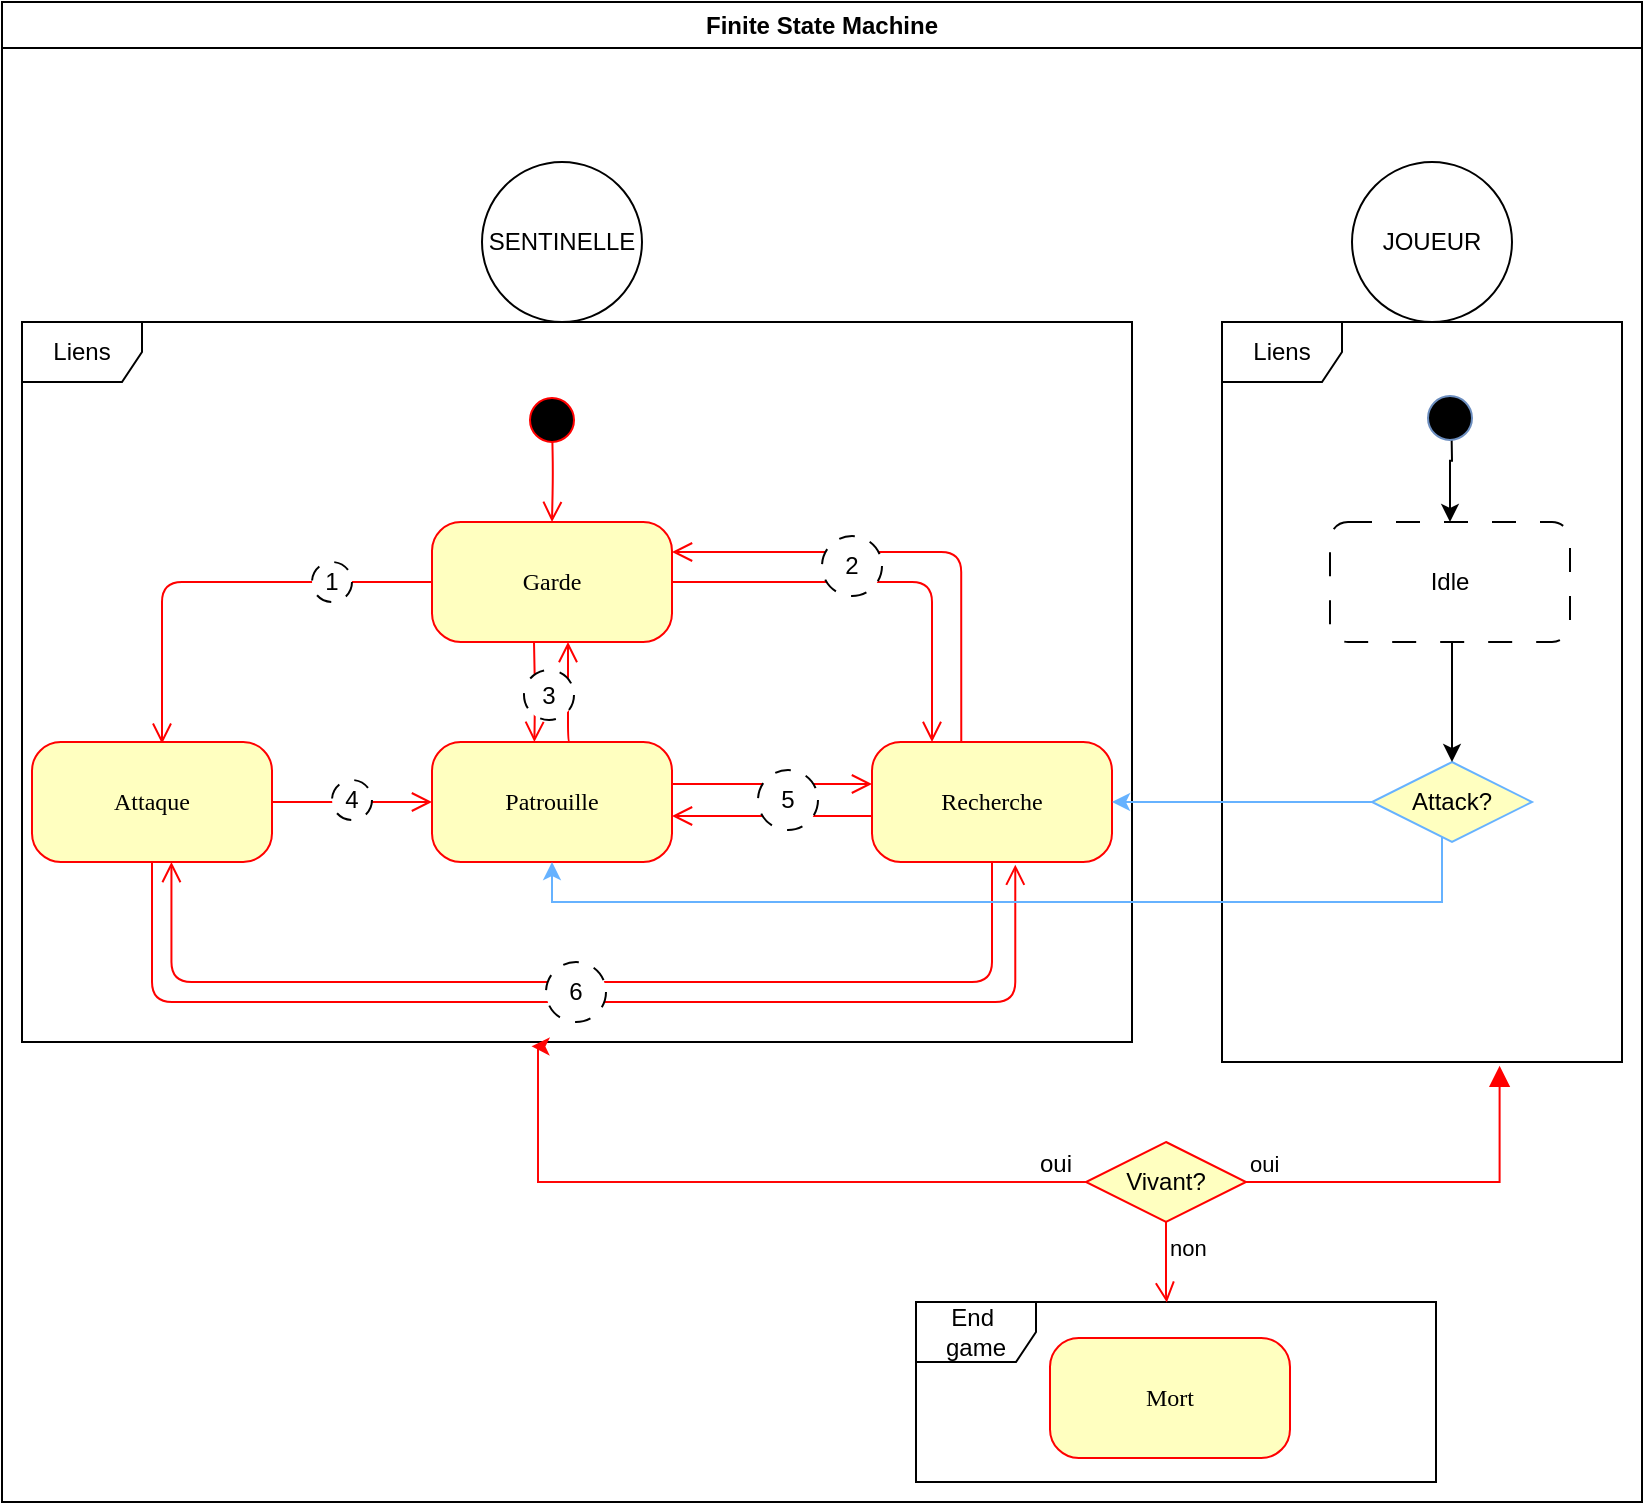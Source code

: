 <mxfile version="24.8.2">
  <diagram name="Page-1" id="58cdce13-f638-feb5-8d6f-7d28b1aa9fa0">
    <mxGraphModel dx="842" dy="430" grid="1" gridSize="10" guides="1" tooltips="1" connect="1" arrows="1" fold="1" page="1" pageScale="1" pageWidth="1100" pageHeight="850" background="none" math="0" shadow="0">
      <root>
        <mxCell id="0" />
        <mxCell id="1" parent="0" />
        <mxCell id="e7Ygxp9shniGAsrGgu4h-7" style="edgeStyle=elbowEdgeStyle;html=1;labelBackgroundColor=none;endArrow=open;endSize=8;strokeColor=#ff0000;fontFamily=Verdana;fontSize=12;align=left;entryX=0.597;entryY=1.022;movable=1;resizable=1;rotatable=1;deletable=1;editable=1;locked=0;connectable=1;exitX=0.5;exitY=1;exitDx=0;exitDy=0;entryDx=0;entryDy=0;entryPerimeter=0;" edge="1" parent="1" source="382b91b5511bd0f7-5" target="382b91b5511bd0f7-9">
          <mxGeometry relative="1" as="geometry">
            <mxPoint x="665" y="460" as="sourcePoint" />
            <mxPoint x="275" y="460" as="targetPoint" />
            <Array as="points">
              <mxPoint x="425" y="520" />
            </Array>
          </mxGeometry>
        </mxCell>
        <mxCell id="3cde6dad864a17aa-6" style="edgeStyle=elbowEdgeStyle;html=1;labelBackgroundColor=none;endArrow=open;endSize=8;strokeColor=#ff0000;fontFamily=Verdana;fontSize=12;align=left;entryX=0.581;entryY=1;movable=1;resizable=1;rotatable=1;deletable=1;editable=1;locked=0;connectable=1;exitX=0.5;exitY=1;exitDx=0;exitDy=0;entryDx=0;entryDy=0;entryPerimeter=0;" parent="1" source="382b91b5511bd0f7-9" target="382b91b5511bd0f7-5" edge="1">
          <mxGeometry relative="1" as="geometry">
            <mxPoint x="264.692" y="575" as="sourcePoint" />
            <mxPoint x="275" y="460" as="targetPoint" />
            <Array as="points">
              <mxPoint x="415" y="510" />
            </Array>
          </mxGeometry>
        </mxCell>
        <mxCell id="e7Ygxp9shniGAsrGgu4h-2" style="edgeStyle=orthogonalEdgeStyle;html=1;entryX=0.335;entryY=0;labelBackgroundColor=none;endArrow=open;endSize=8;strokeColor=#ff0000;fontFamily=Verdana;fontSize=12;align=left;movable=1;resizable=1;rotatable=1;deletable=1;editable=1;locked=0;connectable=1;entryDx=0;entryDy=0;entryPerimeter=0;" edge="1" parent="1">
          <mxGeometry relative="1" as="geometry">
            <mxPoint x="426" y="340" as="sourcePoint" />
            <mxPoint x="426.2" y="390.0" as="targetPoint" />
          </mxGeometry>
        </mxCell>
        <mxCell id="e7Ygxp9shniGAsrGgu4h-4" style="edgeStyle=orthogonalEdgeStyle;html=1;labelBackgroundColor=none;endArrow=open;endSize=8;strokeColor=#ff0000;fontFamily=Verdana;fontSize=12;align=left;movable=1;resizable=1;rotatable=1;deletable=1;editable=1;locked=0;connectable=1;" edge="1" parent="1">
          <mxGeometry relative="1" as="geometry">
            <mxPoint x="444" y="390" as="sourcePoint" />
            <mxPoint x="443" y="340" as="targetPoint" />
            <Array as="points">
              <mxPoint x="443" y="390" />
            </Array>
          </mxGeometry>
        </mxCell>
        <mxCell id="3cde6dad864a17aa-3" style="edgeStyle=orthogonalEdgeStyle;html=1;exitX=1;exitY=0.5;entryX=0.25;entryY=0;labelBackgroundColor=none;endArrow=open;endSize=8;strokeColor=#ff0000;fontFamily=Verdana;fontSize=12;align=left;movable=1;resizable=1;rotatable=1;deletable=1;editable=1;locked=0;connectable=1;exitDx=0;exitDy=0;" parent="1" source="382b91b5511bd0f7-7" target="382b91b5511bd0f7-9" edge="1">
          <mxGeometry relative="1" as="geometry" />
        </mxCell>
        <mxCell id="e7Ygxp9shniGAsrGgu4h-5" style="edgeStyle=orthogonalEdgeStyle;html=1;exitX=0.372;exitY=0.014;entryX=1;entryY=0.25;labelBackgroundColor=none;endArrow=open;endSize=8;strokeColor=#ff0000;fontFamily=Verdana;fontSize=12;align=left;movable=1;resizable=1;rotatable=1;deletable=1;editable=1;locked=0;connectable=1;exitDx=0;exitDy=0;entryDx=0;entryDy=0;exitPerimeter=0;" edge="1" parent="1" source="382b91b5511bd0f7-9" target="382b91b5511bd0f7-7">
          <mxGeometry relative="1" as="geometry">
            <mxPoint x="505" y="320" as="sourcePoint" />
            <mxPoint x="635" y="400" as="targetPoint" />
          </mxGeometry>
        </mxCell>
        <mxCell id="2a3bc250acf0617d-11" style="edgeStyle=orthogonalEdgeStyle;html=1;entryX=0.536;entryY=0.015;labelBackgroundColor=none;endArrow=open;endSize=8;strokeColor=#ff0000;fontFamily=Verdana;fontSize=12;align=left;exitX=0;exitY=0.5;movable=1;resizable=1;rotatable=1;deletable=1;editable=1;locked=0;connectable=1;exitDx=0;exitDy=0;entryDx=0;entryDy=0;entryPerimeter=0;" parent="1" source="382b91b5511bd0f7-7" target="382b91b5511bd0f7-5" edge="1">
          <mxGeometry relative="1" as="geometry">
            <mxPoint x="455" y="380" as="sourcePoint" />
            <Array as="points">
              <mxPoint x="240" y="310" />
              <mxPoint x="240" y="391" />
            </Array>
          </mxGeometry>
        </mxCell>
        <mxCell id="2a3bc250acf0617d-9" style="edgeStyle=orthogonalEdgeStyle;html=1;labelBackgroundColor=none;endArrow=open;endSize=8;strokeColor=#ff0000;fontFamily=Verdana;fontSize=12;align=left;movable=1;resizable=1;rotatable=1;deletable=1;editable=1;locked=0;connectable=1;entryX=0.5;entryY=0;entryDx=0;entryDy=0;" parent="1" target="382b91b5511bd0f7-7" edge="1">
          <mxGeometry relative="1" as="geometry">
            <mxPoint x="435" y="230" as="sourcePoint" />
            <mxPoint x="175" y="230" as="targetPoint" />
          </mxGeometry>
        </mxCell>
        <mxCell id="2a3bc250acf0617d-13" style="edgeStyle=orthogonalEdgeStyle;html=1;exitX=1;exitY=0.5;entryX=0;entryY=0.5;labelBackgroundColor=none;endArrow=open;endSize=8;strokeColor=#ff0000;fontFamily=Verdana;fontSize=12;align=left;movable=1;resizable=1;rotatable=1;deletable=1;editable=1;locked=0;connectable=1;" parent="1" source="382b91b5511bd0f7-5" target="382b91b5511bd0f7-10" edge="1">
          <mxGeometry relative="1" as="geometry" />
        </mxCell>
        <mxCell id="3cde6dad864a17aa-13" style="edgeStyle=elbowEdgeStyle;html=1;exitX=0;exitY=0.75;entryX=1;entryY=0.75;labelBackgroundColor=none;endArrow=open;endSize=8;strokeColor=#ff0000;fontFamily=Verdana;fontSize=12;align=left;movable=1;resizable=1;rotatable=1;deletable=1;editable=1;locked=0;connectable=1;" parent="1" edge="1">
          <mxGeometry relative="1" as="geometry">
            <mxPoint x="595" y="427.0" as="sourcePoint" />
            <mxPoint x="495" y="427.0" as="targetPoint" />
          </mxGeometry>
        </mxCell>
        <mxCell id="2a3bc250acf0617d-15" style="edgeStyle=orthogonalEdgeStyle;html=1;exitX=1;exitY=0.25;entryX=0;entryY=0.25;labelBackgroundColor=none;endArrow=open;endSize=8;strokeColor=#ff0000;fontFamily=Verdana;fontSize=12;align=left;movable=1;resizable=1;rotatable=1;deletable=1;editable=1;locked=0;connectable=1;" parent="1" edge="1">
          <mxGeometry relative="1" as="geometry">
            <mxPoint x="495" y="411.0" as="sourcePoint" />
            <mxPoint x="595" y="411.0" as="targetPoint" />
          </mxGeometry>
        </mxCell>
        <mxCell id="e7Ygxp9shniGAsrGgu4h-9" value="Finite State Machine" style="swimlane;whiteSpace=wrap;html=1;" vertex="1" parent="1">
          <mxGeometry x="160" y="20" width="820" height="750" as="geometry" />
        </mxCell>
        <mxCell id="e7Ygxp9shniGAsrGgu4h-11" value="2" style="ellipse;whiteSpace=wrap;html=1;aspect=fixed;dashed=1;dashPattern=8 8;" vertex="1" parent="e7Ygxp9shniGAsrGgu4h-9">
          <mxGeometry x="410" y="267" width="30" height="30" as="geometry" />
        </mxCell>
        <mxCell id="e7Ygxp9shniGAsrGgu4h-12" value="3" style="ellipse;whiteSpace=wrap;html=1;aspect=fixed;dashed=1;dashPattern=8 8;" vertex="1" parent="e7Ygxp9shniGAsrGgu4h-9">
          <mxGeometry x="261" y="334" width="25" height="25" as="geometry" />
        </mxCell>
        <mxCell id="e7Ygxp9shniGAsrGgu4h-13" value="4" style="ellipse;whiteSpace=wrap;html=1;aspect=fixed;dashed=1;dashPattern=8 8;" vertex="1" parent="e7Ygxp9shniGAsrGgu4h-9">
          <mxGeometry x="165" y="389" width="20" height="20" as="geometry" />
        </mxCell>
        <mxCell id="e7Ygxp9shniGAsrGgu4h-44" value="" style="edgeStyle=orthogonalEdgeStyle;rounded=0;orthogonalLoop=1;jettySize=auto;html=1;exitX=0.158;exitY=0.467;exitDx=0;exitDy=0;exitPerimeter=0;entryX=0.5;entryY=0;entryDx=0;entryDy=0;" edge="1" parent="e7Ygxp9shniGAsrGgu4h-9" target="e7Ygxp9shniGAsrGgu4h-45">
          <mxGeometry relative="1" as="geometry">
            <mxPoint x="724.49" y="197.74" as="sourcePoint" />
            <mxPoint x="723.5" y="257" as="targetPoint" />
          </mxGeometry>
        </mxCell>
        <mxCell id="e7Ygxp9shniGAsrGgu4h-16" value="" style="ellipse;html=1;shape=startState;fillColor=#000000;strokeColor=#6c8ebf;rounded=1;shadow=0;comic=0;labelBackgroundColor=none;fontFamily=Verdana;fontSize=12;align=center;direction=south;movable=1;resizable=1;rotatable=1;deletable=1;editable=1;locked=0;connectable=1;" vertex="1" parent="e7Ygxp9shniGAsrGgu4h-9">
          <mxGeometry x="709" y="193" width="30" height="30" as="geometry" />
        </mxCell>
        <mxCell id="e7Ygxp9shniGAsrGgu4h-19" value="1" style="ellipse;whiteSpace=wrap;html=1;aspect=fixed;shadow=0;dashed=1;dashPattern=8 8;" vertex="1" parent="e7Ygxp9shniGAsrGgu4h-9">
          <mxGeometry x="155" y="280" width="20" height="20" as="geometry" />
        </mxCell>
        <mxCell id="e7Ygxp9shniGAsrGgu4h-15" value="5" style="ellipse;whiteSpace=wrap;html=1;aspect=fixed;dashed=1;dashPattern=8 8;" vertex="1" parent="e7Ygxp9shniGAsrGgu4h-9">
          <mxGeometry x="378" y="384" width="30" height="30" as="geometry" />
        </mxCell>
        <mxCell id="e7Ygxp9shniGAsrGgu4h-24" value="SENTINELLE" style="ellipse;shape=umlEntity;whiteSpace=wrap;html=1;" vertex="1" parent="e7Ygxp9shniGAsrGgu4h-9">
          <mxGeometry x="240" y="80" width="80" height="80" as="geometry" />
        </mxCell>
        <mxCell id="e7Ygxp9shniGAsrGgu4h-28" value="6" style="ellipse;whiteSpace=wrap;html=1;aspect=fixed;dashed=1;dashPattern=8 8;" vertex="1" parent="e7Ygxp9shniGAsrGgu4h-9">
          <mxGeometry x="272" y="480" width="30" height="30" as="geometry" />
        </mxCell>
        <mxCell id="e7Ygxp9shniGAsrGgu4h-30" value="JOUEUR" style="ellipse;shape=umlEntity;whiteSpace=wrap;html=1;" vertex="1" parent="e7Ygxp9shniGAsrGgu4h-9">
          <mxGeometry x="675" y="80" width="80" height="80" as="geometry" />
        </mxCell>
        <mxCell id="e7Ygxp9shniGAsrGgu4h-20" value="Mort" style="rounded=1;whiteSpace=wrap;html=1;arcSize=24;fillColor=#ffffc0;strokeColor=#ff0000;shadow=0;comic=0;labelBackgroundColor=none;fontFamily=Verdana;fontSize=12;fontColor=#000000;align=center;movable=1;resizable=1;rotatable=1;deletable=1;editable=1;locked=0;connectable=1;" vertex="1" parent="e7Ygxp9shniGAsrGgu4h-9">
          <mxGeometry x="524" y="668" width="120" height="60" as="geometry" />
        </mxCell>
        <mxCell id="e7Ygxp9shniGAsrGgu4h-22" value="End&amp;nbsp;&lt;div&gt;game&lt;/div&gt;" style="shape=umlFrame;whiteSpace=wrap;html=1;pointerEvents=0;" vertex="1" parent="e7Ygxp9shniGAsrGgu4h-9">
          <mxGeometry x="457" y="650" width="260" height="90" as="geometry" />
        </mxCell>
        <mxCell id="e7Ygxp9shniGAsrGgu4h-32" value="Vivant?" style="rhombus;whiteSpace=wrap;html=1;fontColor=#000000;fillColor=#ffffc0;strokeColor=#ff0000;" vertex="1" parent="e7Ygxp9shniGAsrGgu4h-9">
          <mxGeometry x="542" y="570" width="80" height="40" as="geometry" />
        </mxCell>
        <mxCell id="e7Ygxp9shniGAsrGgu4h-34" value="non" style="edgeStyle=orthogonalEdgeStyle;html=1;align=left;verticalAlign=top;endArrow=open;endSize=8;strokeColor=#ff0000;rounded=0;entryX=0.567;entryY=0.025;entryDx=0;entryDy=0;entryPerimeter=0;" edge="1" parent="e7Ygxp9shniGAsrGgu4h-9">
          <mxGeometry x="-1" relative="1" as="geometry">
            <mxPoint x="582.42" y="650.25" as="targetPoint" />
            <mxPoint x="582" y="610" as="sourcePoint" />
            <Array as="points">
              <mxPoint x="582" y="646" />
              <mxPoint x="582" y="646" />
            </Array>
          </mxGeometry>
        </mxCell>
        <mxCell id="e7Ygxp9shniGAsrGgu4h-42" value="oui" style="text;html=1;align=center;verticalAlign=middle;whiteSpace=wrap;rounded=0;" vertex="1" parent="e7Ygxp9shniGAsrGgu4h-9">
          <mxGeometry x="513" y="576" width="28" height="10" as="geometry" />
        </mxCell>
        <mxCell id="e7Ygxp9shniGAsrGgu4h-48" value="Attack?" style="rhombus;whiteSpace=wrap;html=1;fontColor=#000000;fillColor=#ffffc0;strokeColor=#66B2FF;" vertex="1" parent="e7Ygxp9shniGAsrGgu4h-9">
          <mxGeometry x="685" y="380" width="80" height="40" as="geometry" />
        </mxCell>
        <mxCell id="382b91b5511bd0f7-1" value="" style="ellipse;html=1;shape=startState;fillColor=#000000;strokeColor=#ff0000;rounded=1;shadow=0;comic=0;labelBackgroundColor=none;fontFamily=Verdana;fontSize=12;fontColor=#000000;align=center;direction=south;movable=1;resizable=1;rotatable=1;deletable=1;editable=1;locked=0;connectable=1;" parent="1" vertex="1">
          <mxGeometry x="420" y="214" width="30" height="30" as="geometry" />
        </mxCell>
        <mxCell id="382b91b5511bd0f7-5" value="Attaque" style="rounded=1;whiteSpace=wrap;html=1;arcSize=24;fillColor=#ffffc0;strokeColor=#ff0000;shadow=0;comic=0;labelBackgroundColor=none;fontFamily=Verdana;fontSize=12;fontColor=#000000;align=center;movable=1;resizable=1;rotatable=1;deletable=1;editable=1;locked=0;connectable=1;" parent="1" vertex="1">
          <mxGeometry x="175" y="390" width="120" height="60" as="geometry" />
        </mxCell>
        <mxCell id="382b91b5511bd0f7-7" value="Garde" style="rounded=1;whiteSpace=wrap;html=1;arcSize=24;fillColor=#ffffc0;strokeColor=#ff0000;shadow=0;comic=0;labelBackgroundColor=none;fontFamily=Verdana;fontSize=12;fontColor=#000000;align=center;movable=1;resizable=1;rotatable=1;deletable=1;editable=1;locked=0;connectable=1;" parent="1" vertex="1">
          <mxGeometry x="375" y="280" width="120" height="60" as="geometry" />
        </mxCell>
        <mxCell id="382b91b5511bd0f7-9" value="Recherche" style="rounded=1;whiteSpace=wrap;html=1;arcSize=24;fillColor=#ffffc0;strokeColor=#ff0000;shadow=0;comic=0;labelBackgroundColor=none;fontFamily=Verdana;fontSize=12;fontColor=#000000;align=center;movable=1;resizable=1;rotatable=1;deletable=1;editable=1;locked=0;connectable=1;" parent="1" vertex="1">
          <mxGeometry x="595" y="390" width="120" height="60" as="geometry" />
        </mxCell>
        <mxCell id="382b91b5511bd0f7-10" value="Patrouille" style="rounded=1;whiteSpace=wrap;html=1;arcSize=24;fillColor=#ffffc0;strokeColor=#ff0000;shadow=0;comic=0;labelBackgroundColor=none;fontFamily=Verdana;fontSize=12;fontColor=#000000;align=center;movable=1;resizable=1;rotatable=1;deletable=1;editable=1;locked=0;connectable=1;" parent="1" vertex="1">
          <mxGeometry x="375" y="390" width="120" height="60" as="geometry" />
        </mxCell>
        <mxCell id="e7Ygxp9shniGAsrGgu4h-23" value="Liens" style="shape=umlFrame;whiteSpace=wrap;html=1;pointerEvents=0;" vertex="1" parent="1">
          <mxGeometry x="170" y="180" width="555" height="360" as="geometry" />
        </mxCell>
        <mxCell id="e7Ygxp9shniGAsrGgu4h-31" value="Liens" style="shape=umlFrame;whiteSpace=wrap;html=1;pointerEvents=0;" vertex="1" parent="1">
          <mxGeometry x="770" y="180" width="200" height="370" as="geometry" />
        </mxCell>
        <mxCell id="e7Ygxp9shniGAsrGgu4h-36" value="" style="edgeStyle=orthogonalEdgeStyle;rounded=0;orthogonalLoop=1;jettySize=auto;html=1;fillColor=#f8cecc;strokeColor=#FF0606;entryX=0.459;entryY=1.006;entryDx=0;entryDy=0;entryPerimeter=0;" edge="1" parent="1" source="e7Ygxp9shniGAsrGgu4h-32" target="e7Ygxp9shniGAsrGgu4h-23">
          <mxGeometry relative="1" as="geometry">
            <Array as="points">
              <mxPoint x="428" y="610" />
            </Array>
          </mxGeometry>
        </mxCell>
        <mxCell id="e7Ygxp9shniGAsrGgu4h-33" value="oui" style="edgeStyle=orthogonalEdgeStyle;html=1;align=left;verticalAlign=bottom;endArrow=block;endSize=8;strokeColor=#ff0000;rounded=0;entryX=0.694;entryY=1.005;entryDx=0;entryDy=0;entryPerimeter=0;endFill=1;" edge="1" source="e7Ygxp9shniGAsrGgu4h-32" parent="1" target="e7Ygxp9shniGAsrGgu4h-31">
          <mxGeometry x="-1" relative="1" as="geometry">
            <mxPoint x="910" y="580" as="targetPoint" />
            <Array as="points">
              <mxPoint x="909" y="610" />
            </Array>
          </mxGeometry>
        </mxCell>
        <mxCell id="e7Ygxp9shniGAsrGgu4h-49" style="edgeStyle=orthogonalEdgeStyle;rounded=0;orthogonalLoop=1;jettySize=auto;html=1;entryX=0.5;entryY=0;entryDx=0;entryDy=0;" edge="1" parent="1" source="e7Ygxp9shniGAsrGgu4h-45" target="e7Ygxp9shniGAsrGgu4h-48">
          <mxGeometry relative="1" as="geometry">
            <Array as="points">
              <mxPoint x="885" y="360" />
              <mxPoint x="885" y="360" />
            </Array>
          </mxGeometry>
        </mxCell>
        <mxCell id="e7Ygxp9shniGAsrGgu4h-45" value="Idle" style="rounded=1;whiteSpace=wrap;html=1;dashed=1;dashPattern=12 12;" vertex="1" parent="1">
          <mxGeometry x="824" y="280" width="120" height="60" as="geometry" />
        </mxCell>
        <mxCell id="e7Ygxp9shniGAsrGgu4h-51" style="edgeStyle=orthogonalEdgeStyle;rounded=0;orthogonalLoop=1;jettySize=auto;html=1;strokeColor=#66B2FF;" edge="1" parent="1" source="e7Ygxp9shniGAsrGgu4h-48" target="382b91b5511bd0f7-9">
          <mxGeometry relative="1" as="geometry">
            <Array as="points">
              <mxPoint x="810" y="420" />
              <mxPoint x="810" y="420" />
            </Array>
          </mxGeometry>
        </mxCell>
        <mxCell id="e7Ygxp9shniGAsrGgu4h-52" value="" style="edgeStyle=orthogonalEdgeStyle;rounded=0;orthogonalLoop=1;jettySize=auto;html=1;entryX=0.5;entryY=1;entryDx=0;entryDy=0;strokeColor=#66B2FF;" edge="1" parent="1" source="e7Ygxp9shniGAsrGgu4h-48" target="382b91b5511bd0f7-10">
          <mxGeometry relative="1" as="geometry">
            <Array as="points">
              <mxPoint x="880" y="470" />
              <mxPoint x="435" y="470" />
            </Array>
          </mxGeometry>
        </mxCell>
      </root>
    </mxGraphModel>
  </diagram>
</mxfile>
